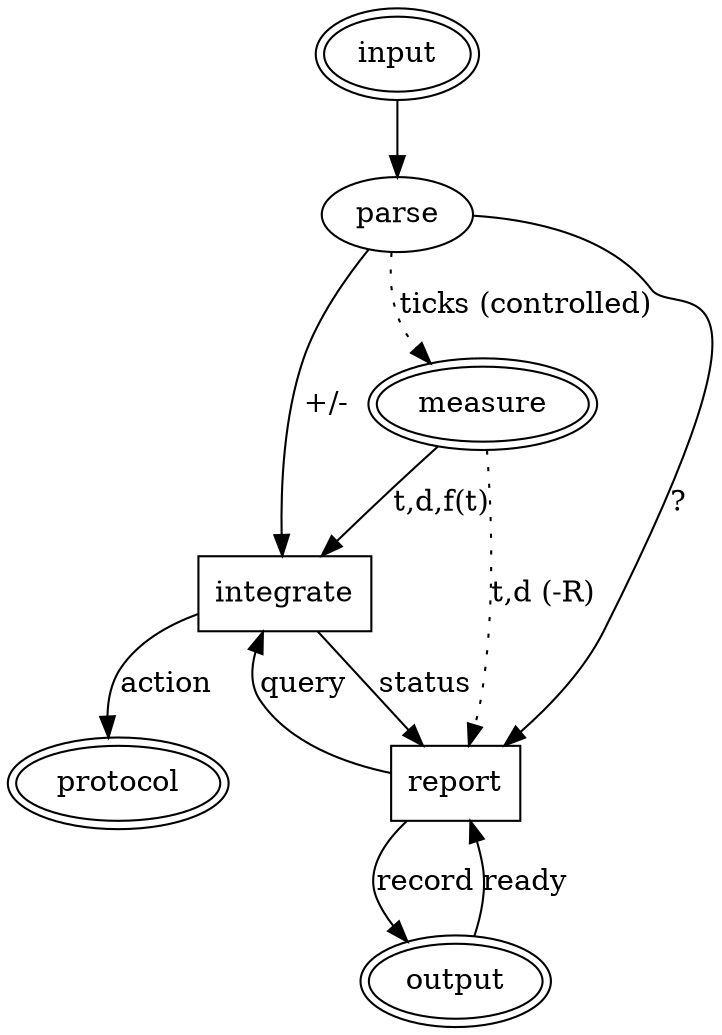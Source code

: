 digraph G {
   input [peripheries=2];
   output [peripheries=2];
   protocol [peripheries=2];

   input -> parse;
   parse -> integrate [label="+/-"];
   parse -> report [label="?"];
   parse -> measure [label="ticks (controlled)",style=dotted];
   
   measure [peripheries=2];
   integrate [shape=box];
   report [shape=box];

   measure -> integrate [label="t,d,f(t)"];
   integrate -> protocol [label="action"];
   
   measure -> report [label="t,d (-R)",style=dotted];

   report -> integrate [label="query"];
   integrate -> report [label="status"];

   output -> report [label="ready"];
   report -> output [label="record"];
  
}